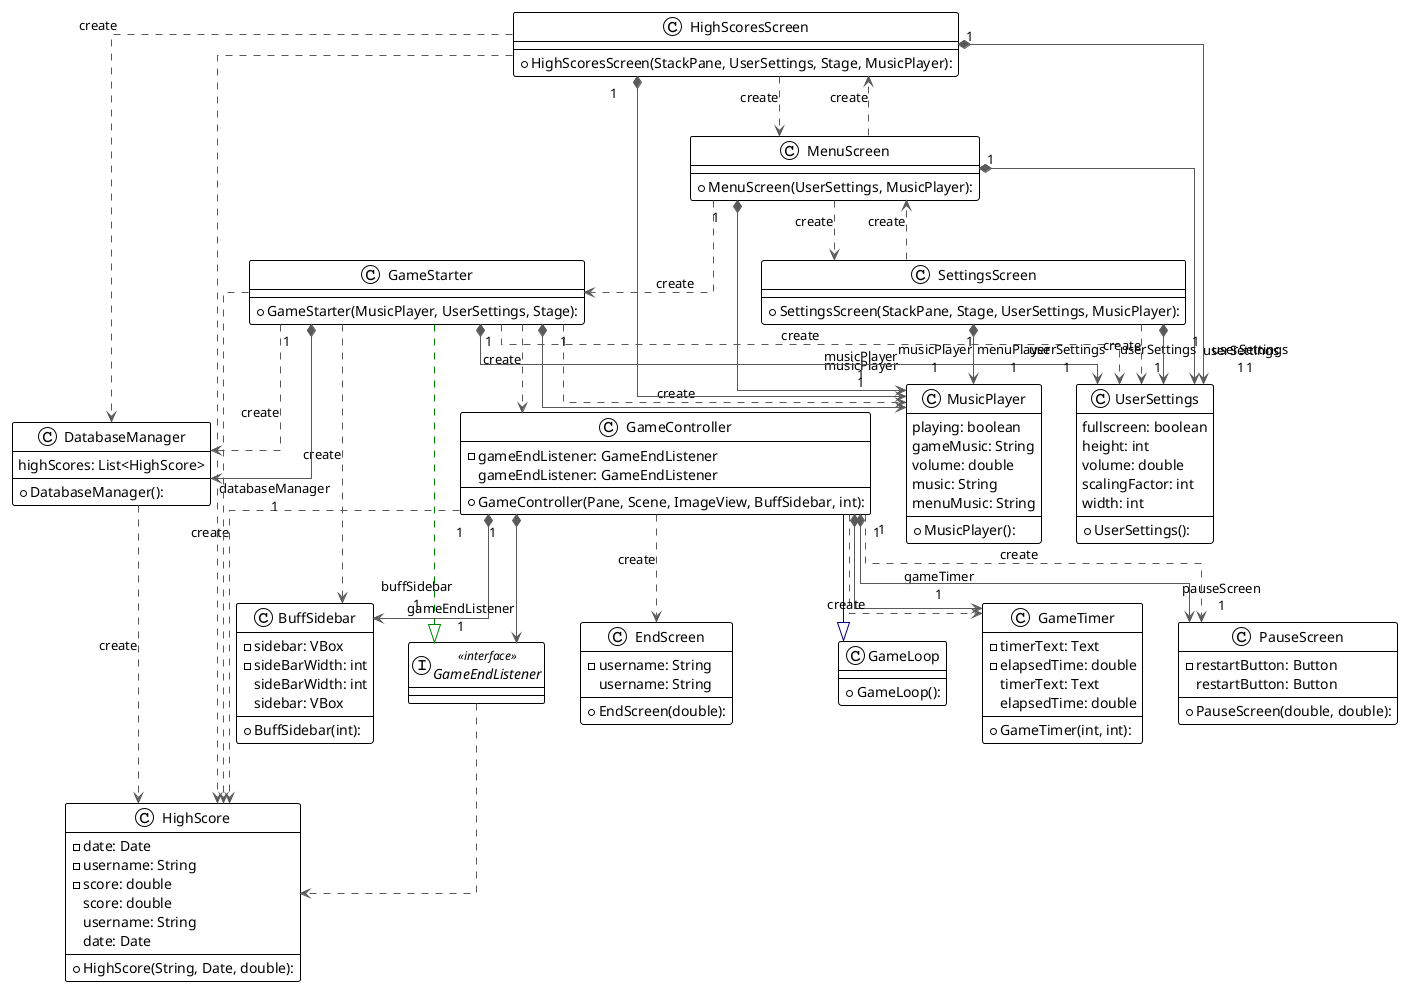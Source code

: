 @startuml

!theme plain
top to bottom direction
skinparam linetype ortho

class BuffSidebar {
  + BuffSidebar(int): 
  - sidebar: VBox
  - sideBarWidth: int
   sideBarWidth: int
   sidebar: VBox
}
class DatabaseManager {
  + DatabaseManager(): 
   highScores: List<HighScore>
}
class EndScreen {
  + EndScreen(double): 
  - username: String
   username: String
}
class GameController {
  + GameController(Pane, Scene, ImageView, BuffSidebar, int): 
  - gameEndListener: GameEndListener
   gameEndListener: GameEndListener
}
interface GameEndListener << interface >>
class GameLoop {
  + GameLoop(): 
}
class GameStarter {
  + GameStarter(MusicPlayer, UserSettings, Stage): 
}
class GameTimer {
  + GameTimer(int, int): 
  - timerText: Text
  - elapsedTime: double
   timerText: Text
   elapsedTime: double
}
class HighScore {
  + HighScore(String, Date, double): 
  - date: Date
  - username: String
  - score: double
   score: double
   username: String
   date: Date
}
class HighScoresScreen {
  + HighScoresScreen(StackPane, UserSettings, Stage, MusicPlayer): 
}
class MenuScreen {
  + MenuScreen(UserSettings, MusicPlayer): 
}
class MusicPlayer {
  + MusicPlayer(): 
   playing: boolean
   gameMusic: String
   volume: double
   music: String
   menuMusic: String
}
class PauseScreen {
  + PauseScreen(double, double): 
  - restartButton: Button
   restartButton: Button
}
class SettingsScreen {
  + SettingsScreen(StackPane, Stage, UserSettings, MusicPlayer): 
}
class UserSettings {
  + UserSettings(): 
   fullscreen: boolean
   height: int
   volume: double
   scalingFactor: int
   width: int
}

DatabaseManager   -[#595959,dashed]->  HighScore        : "«create»"
GameController   "1" *-[#595959,plain]-> "buffSidebar\n1" BuffSidebar      
GameController    -[#595959,dashed]->  EndScreen        : "«create»"
GameController   "1" *-[#595959,plain]-> "gameEndListener\n1" GameEndListener  
GameController    -[#000082,plain]-^  GameLoop         
GameController   "1" *-[#595959,plain]-> "gameTimer\n1" GameTimer        
GameController    -[#595959,dashed]->  GameTimer        : "«create»"
GameController    -[#595959,dashed]->  HighScore        : "«create»"
GameController    -[#595959,dashed]->  PauseScreen      : "«create»"
GameController   "1" *-[#595959,plain]-> "pauseScreen\n1" PauseScreen      
GameEndListener   -[#595959,dashed]->  HighScore        
GameStarter       -[#595959,dashed]->  BuffSidebar      : "«create»"
GameStarter       -[#595959,dashed]->  DatabaseManager  : "«create»"
GameStarter      "1" *-[#595959,plain]-> "databaseManager\n1" DatabaseManager  
GameStarter       -[#595959,dashed]->  GameController   : "«create»"
GameStarter       -[#008200,dashed]-^  GameEndListener  
GameStarter       -[#595959,dashed]->  HighScore        
GameStarter       -[#595959,dashed]->  MusicPlayer      : "«create»"
GameStarter      "1" *-[#595959,plain]-> "musicPlayer\n1" MusicPlayer      
GameStarter       -[#595959,dashed]->  UserSettings     : "«create»"
GameStarter      "1" *-[#595959,plain]-> "userSettings\n1" UserSettings     
HighScoresScreen  -[#595959,dashed]->  DatabaseManager  : "«create»"
HighScoresScreen  -[#595959,dashed]->  HighScore        
HighScoresScreen  -[#595959,dashed]->  MenuScreen       : "«create»"
HighScoresScreen "1" *-[#595959,plain]-> "musicPlayer\n1" MusicPlayer      
HighScoresScreen "1" *-[#595959,plain]-> "userSettings\n1" UserSettings     
MenuScreen        -[#595959,dashed]->  GameStarter      : "«create»"
MenuScreen        -[#595959,dashed]->  HighScoresScreen : "«create»"
MenuScreen       "1" *-[#595959,plain]-> "musicPlayer\n1" MusicPlayer      
MenuScreen        -[#595959,dashed]->  SettingsScreen   : "«create»"
MenuScreen       "1" *-[#595959,plain]-> "userSettings\n1" UserSettings     
SettingsScreen    -[#595959,dashed]->  MenuScreen       : "«create»"
SettingsScreen   "1" *-[#595959,plain]-> "menuPlayer\n1" MusicPlayer      
SettingsScreen    -[#595959,dashed]->  UserSettings     : "«create»"
SettingsScreen   "1" *-[#595959,plain]-> "userSettings\n1" UserSettings     
@enduml
